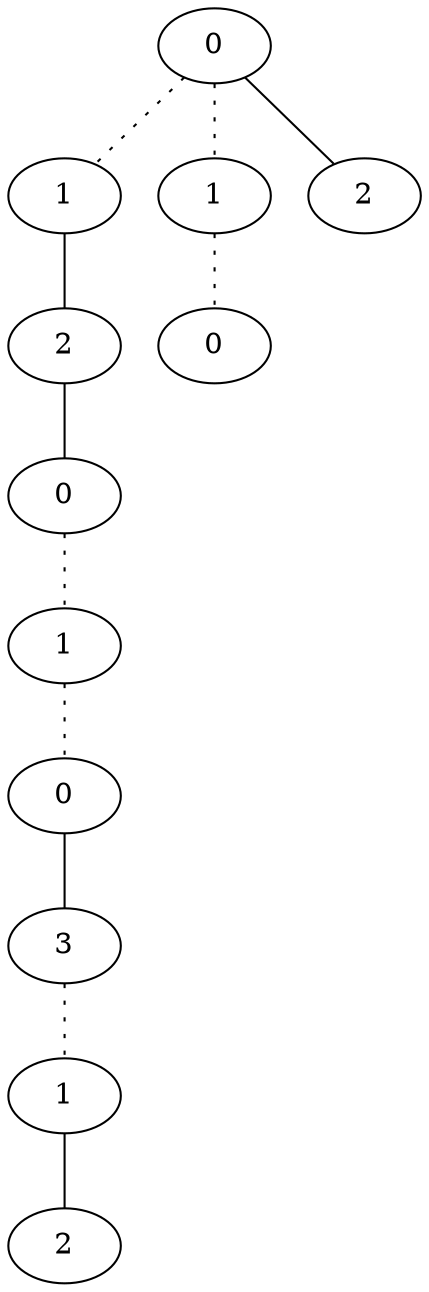 graph {
a0[label=0];
a1[label=1];
a2[label=2];
a3[label=0];
a4[label=1];
a5[label=0];
a6[label=3];
a7[label=1];
a8[label=2];
a9[label=1];
a10[label=0];
a11[label=2];
a0 -- a1 [style=dotted];
a0 -- a9 [style=dotted];
a0 -- a11;
a1 -- a2;
a2 -- a3;
a3 -- a4 [style=dotted];
a4 -- a5 [style=dotted];
a5 -- a6;
a6 -- a7 [style=dotted];
a7 -- a8;
a9 -- a10 [style=dotted];
}
